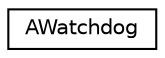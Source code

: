 digraph "Graphical Class Hierarchy"
{
 // LATEX_PDF_SIZE
  edge [fontname="Helvetica",fontsize="10",labelfontname="Helvetica",labelfontsize="10"];
  node [fontname="Helvetica",fontsize="10",shape=record];
  rankdir="LR";
  Node0 [label="AWatchdog",height=0.2,width=0.4,color="black", fillcolor="white", style="filled",URL="$classAWatchdog.html",tooltip="Watchdog helper class."];
}
